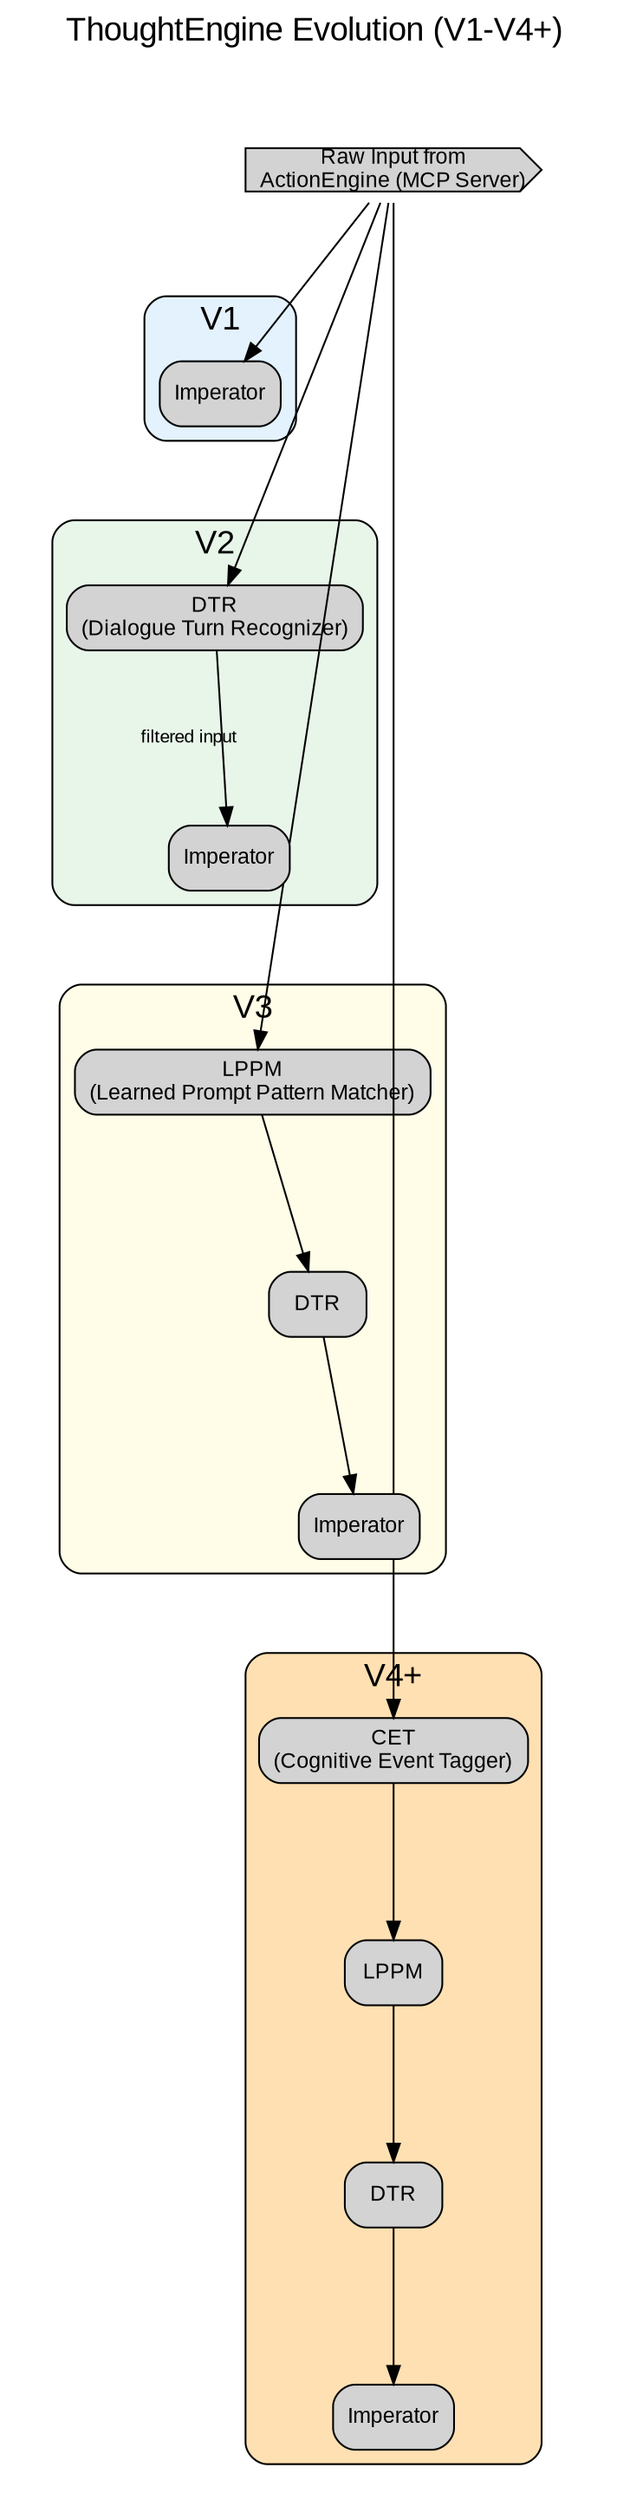digraph MAD_ThoughtEngine_Evolution {
    graph [
        label="ThoughtEngine Evolution (V1-V4+)",
        labelloc=t,
        fontname="Arial",
        fontsize=18, // Increased from 16
        rankdir="TB",
        splines=line,
        nodesep=0.5,
        ranksep=1.2  // Added to ensure even vertical spacing
    ];
    node [
        fontname="Arial",
        fontsize=12, // Increased from 10
        shape=box,
        style="filled,rounded"
    ];
    edge [
        fontname="Arial",
        fontsize=10 // Increased from 9
    ];

    subgraph cluster_pipeline {
        label="Progressive Cognitive Filtering Pipeline";
        style=invis;
        Input [shape=cds, label="Raw Input from\nActionEngine (MCP Server)"];
        
        // Applied varied color palette to distinguish stages
        subgraph cluster_v1 {
            label="V1";
            style="rounded";
            bgcolor="#E3F2FD"; // Light Blue
            v1_imp [label="Imperator"];
        }
    
        subgraph cluster_v2 {
            label="V2";
            style="rounded";
            bgcolor="#E8F5E9"; // Light Green
            v2_dtr [label="DTR\n(Dialogue Turn Recognizer)"];
            v2_imp [label="Imperator"];
            v2_dtr -> v2_imp [label="filtered input"];
        }
    
        subgraph cluster_v3 {
            label="V3";
            style="rounded";
            bgcolor="#FFFDE7"; // Light Yellow
            v3_lppm [label="LPPM\n(Learned Prompt Pattern Matcher)"];
            v3_dtr [label="DTR"];
            v3_imp [label="Imperator"];
            v3_lppm -> v3_dtr -> v3_imp;
        }
    
        subgraph cluster_v4 {
            label="V4+";
            style="rounded";
            bgcolor="#FFE0B2"; // Light Orange
            v4_cet [label="CET\n(Cognitive Event Tagger)"];
            v4_lppm [label="LPPM"];
            v4_dtr [label="DTR"];
            v4_imp [label="Imperator"];
            v4_cet -> v4_lppm -> v4_dtr -> v4_imp;
        }
        
        Input -> v1_imp;
        Input -> v2_dtr;
        Input -> v3_lppm;
        Input -> v4_cet;
    }

    // Invisible edges to enforce ranking
    v1_imp -> v2_dtr [style=invis];
    v2_imp -> v3_lppm [style=invis];
    v3_imp -> v4_cet [style=invis];
}